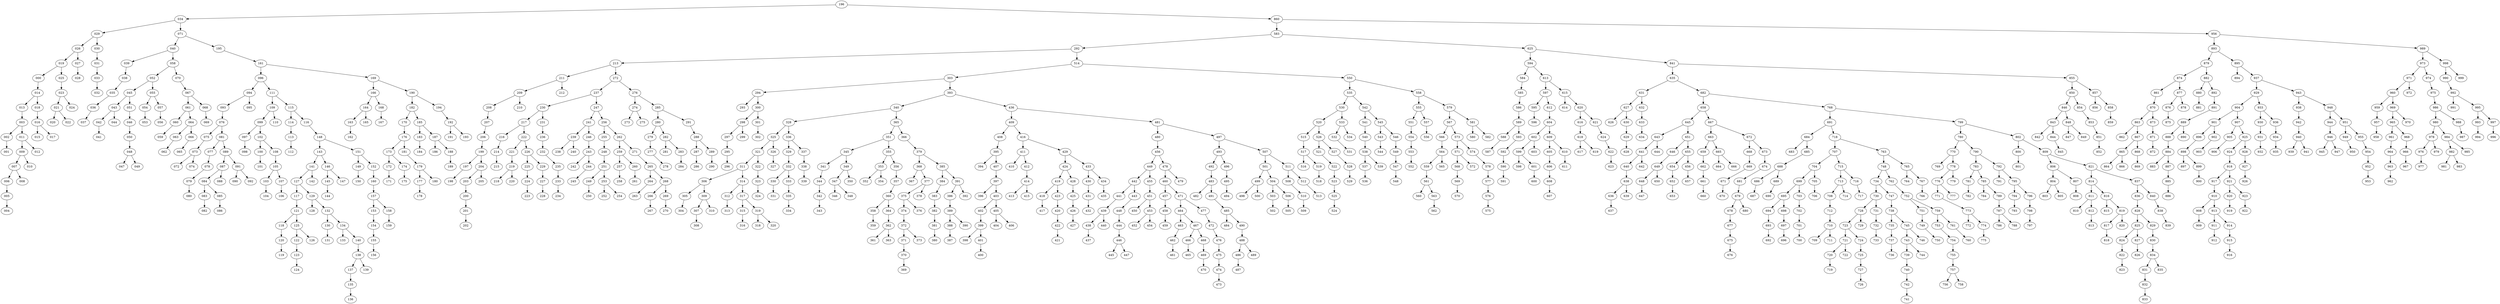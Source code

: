 digraph BinarySearchTree {
  196;
  196 -> 034;
  034;
  034 -> 029;
  029;
  029 -> 026;
  026;
  026 -> 019;
  019;
  019 -> 000;
  000;
  000 -> 014;
  014;
  014 -> 013;
  013;
  013 -> 003;
  003;
  003 -> 002;
  002;
  002 -> 001;
  001;
  003 -> 011;
  011;
  011 -> 009;
  009;
  009 -> 007;
  007;
  007 -> 006;
  006;
  006 -> 005;
  005;
  005 -> 004;
  004;
  007 -> 008;
  008;
  009 -> 010;
  010;
  011 -> 012;
  012;
  014 -> 018;
  018;
  018 -> 016;
  016;
  016 -> 015;
  015;
  016 -> 017;
  017;
  019 -> 025;
  025;
  025 -> 023;
  023;
  023 -> 021;
  021;
  021 -> 020;
  020;
  021 -> 022;
  022;
  023 -> 024;
  024;
  026 -> 027;
  027;
  027 -> 028;
  028;
  029 -> 030;
  030;
  030 -> 031;
  031;
  031 -> 033;
  033;
  033 -> 032;
  032;
  034 -> 071;
  071;
  071 -> 040;
  040;
  040 -> 039;
  039;
  039 -> 038;
  038;
  038 -> 035;
  035;
  035 -> 036;
  036;
  036 -> 037;
  037;
  040 -> 058;
  058;
  058 -> 052;
  052;
  052 -> 045;
  045;
  045 -> 043;
  043;
  043 -> 042;
  042;
  042 -> 041;
  041;
  043 -> 044;
  044;
  045 -> 051;
  051;
  051 -> 046;
  046;
  046 -> 050;
  050;
  050 -> 048;
  048;
  048 -> 047;
  047;
  048 -> 049;
  049;
  052 -> 055;
  055;
  055 -> 054;
  054;
  054 -> 053;
  053;
  055 -> 057;
  057;
  057 -> 056;
  056;
  058 -> 070;
  070;
  070 -> 067;
  067;
  067 -> 061;
  061;
  061 -> 060;
  060;
  060 -> 059;
  059;
  061 -> 064;
  064;
  064 -> 063;
  063;
  063 -> 062;
  062;
  064 -> 066;
  066;
  066 -> 065;
  065;
  067 -> 068;
  068;
  068 -> 069;
  069;
  071 -> 195;
  195;
  195 -> 161;
  161;
  161 -> 096;
  096;
  096 -> 094;
  094;
  094 -> 093;
  093;
  093 -> 076;
  076;
  076 -> 075;
  075;
  075 -> 073;
  073;
  073 -> 072;
  072;
  073 -> 074;
  074;
  076 -> 081;
  081;
  081 -> 077;
  077;
  077 -> 078;
  078;
  078 -> 079;
  079;
  079 -> 080;
  080;
  081 -> 089;
  089;
  089 -> 087;
  087;
  087 -> 084;
  084;
  084 -> 083;
  083;
  083 -> 082;
  082;
  084 -> 085;
  085;
  085 -> 086;
  086;
  087 -> 088;
  088;
  089 -> 091;
  091;
  091 -> 090;
  090;
  091 -> 092;
  092;
  094 -> 095;
  095;
  096 -> 111;
  111;
  111 -> 109;
  109;
  109 -> 099;
  099;
  099 -> 097;
  097;
  097 -> 098;
  098;
  099 -> 102;
  102;
  102 -> 100;
  100;
  100 -> 101;
  101;
  102 -> 108;
  108;
  108 -> 105;
  105;
  105 -> 103;
  103;
  103 -> 104;
  104;
  105 -> 107;
  107;
  107 -> 106;
  106;
  109 -> 110;
  110;
  111 -> 115;
  115;
  115 -> 114;
  114;
  114 -> 113;
  113;
  113 -> 112;
  112;
  115 -> 116;
  116;
  116 -> 148;
  148;
  148 -> 143;
  143;
  143 -> 141;
  141;
  141 -> 127;
  127;
  127 -> 117;
  117;
  117 -> 121;
  121;
  121 -> 118;
  118;
  118 -> 120;
  120;
  120 -> 119;
  119;
  121 -> 125;
  125;
  125 -> 122;
  122;
  122 -> 123;
  123;
  123 -> 124;
  124;
  125 -> 126;
  126;
  127 -> 129;
  129;
  129 -> 128;
  128;
  129 -> 132;
  132;
  132 -> 130;
  130;
  130 -> 131;
  131;
  132 -> 134;
  134;
  134 -> 133;
  133;
  134 -> 140;
  140;
  140 -> 138;
  138;
  138 -> 137;
  137;
  137 -> 135;
  135;
  135 -> 136;
  136;
  138 -> 139;
  139;
  141 -> 142;
  142;
  143 -> 146;
  146;
  146 -> 145;
  145;
  145 -> 144;
  144;
  146 -> 147;
  147;
  148 -> 151;
  151;
  151 -> 149;
  149;
  149 -> 150;
  150;
  151 -> 152;
  152;
  152 -> 160;
  160;
  160 -> 157;
  157;
  157 -> 153;
  153;
  153 -> 154;
  154;
  154 -> 155;
  155;
  155 -> 156;
  156;
  157 -> 158;
  158;
  158 -> 159;
  159;
  161 -> 169;
  169;
  169 -> 166;
  166;
  166 -> 164;
  164;
  164 -> 163;
  163;
  163 -> 162;
  162;
  164 -> 165;
  165;
  166 -> 168;
  168;
  168 -> 167;
  167;
  169 -> 190;
  190;
  190 -> 182;
  182;
  182 -> 170;
  170;
  170 -> 176;
  176;
  176 -> 173;
  173;
  173 -> 172;
  172;
  172 -> 171;
  171;
  173 -> 174;
  174;
  174 -> 175;
  175;
  176 -> 181;
  181;
  181 -> 179;
  179;
  179 -> 177;
  177;
  177 -> 178;
  178;
  179 -> 180;
  180;
  182 -> 185;
  185;
  185 -> 183;
  183;
  183 -> 184;
  184;
  185 -> 187;
  187;
  187 -> 186;
  186;
  187 -> 188;
  188;
  188 -> 189;
  189;
  190 -> 194;
  194;
  194 -> 192;
  192;
  192 -> 191;
  191;
  192 -> 193;
  193;
  196 -> 860;
  860;
  860 -> 583;
  583;
  583 -> 292;
  292;
  292 -> 213;
  213;
  213 -> 211;
  211;
  211 -> 209;
  209;
  209 -> 208;
  208;
  208 -> 207;
  207;
  207 -> 206;
  206;
  206 -> 199;
  199;
  199 -> 197;
  197;
  197 -> 198;
  198;
  199 -> 204;
  204;
  204 -> 203;
  203;
  203 -> 200;
  200;
  200 -> 201;
  201;
  201 -> 202;
  202;
  204 -> 205;
  205;
  209 -> 210;
  210;
  211 -> 212;
  212;
  213 -> 272;
  272;
  272 -> 237;
  237;
  237 -> 230;
  230;
  230 -> 217;
  217;
  217 -> 216;
  216;
  216 -> 214;
  214;
  214 -> 215;
  215;
  217 -> 222;
  222;
  222 -> 221;
  221;
  221 -> 219;
  219;
  219 -> 218;
  218;
  219 -> 220;
  220;
  222 -> 226;
  226;
  226 -> 225;
  225;
  225 -> 224;
  224;
  224 -> 223;
  223;
  226 -> 229;
  229;
  229 -> 227;
  227;
  227 -> 228;
  228;
  230 -> 231;
  231;
  231 -> 236;
  236;
  236 -> 232;
  232;
  232 -> 235;
  235;
  235 -> 233;
  233;
  233 -> 234;
  234;
  237 -> 247;
  247;
  247 -> 241;
  241;
  241 -> 239;
  239;
  239 -> 238;
  238;
  239 -> 240;
  240;
  241 -> 246;
  246;
  246 -> 243;
  243;
  243 -> 242;
  242;
  243 -> 244;
  244;
  244 -> 245;
  245;
  247 -> 256;
  256;
  256 -> 255;
  255;
  255 -> 248;
  248;
  248 -> 251;
  251;
  251 -> 249;
  249;
  249 -> 250;
  250;
  251 -> 253;
  253;
  253 -> 252;
  252;
  253 -> 254;
  254;
  256 -> 262;
  262;
  262 -> 259;
  259;
  259 -> 257;
  257;
  257 -> 258;
  258;
  259 -> 260;
  260;
  260 -> 261;
  261;
  262 -> 271;
  271;
  271 -> 265;
  265;
  265 -> 264;
  264;
  264 -> 263;
  263;
  265 -> 268;
  268;
  268 -> 266;
  266;
  266 -> 267;
  267;
  268 -> 269;
  269;
  269 -> 270;
  270;
  272 -> 276;
  276;
  276 -> 274;
  274;
  274 -> 273;
  273;
  274 -> 275;
  275;
  276 -> 285;
  285;
  285 -> 280;
  280;
  280 -> 279;
  279;
  279 -> 277;
  277;
  277 -> 278;
  278;
  280 -> 282;
  282;
  282 -> 281;
  281;
  282 -> 283;
  283;
  283 -> 284;
  284;
  285 -> 291;
  291;
  291 -> 288;
  288;
  288 -> 287;
  287;
  287 -> 286;
  286;
  288 -> 289;
  289;
  289 -> 290;
  290;
  292 -> 514;
  514;
  514 -> 303;
  303;
  303 -> 294;
  294;
  294 -> 293;
  293;
  294 -> 300;
  300;
  300 -> 298;
  298;
  298 -> 297;
  297;
  297 -> 295;
  295;
  295 -> 296;
  296;
  298 -> 299;
  299;
  300 -> 301;
  301;
  301 -> 302;
  302;
  303 -> 393;
  393;
  393 -> 340;
  340;
  340 -> 328;
  328;
  328 -> 325;
  325;
  325 -> 321;
  321;
  321 -> 311;
  311;
  311 -> 306;
  306;
  306 -> 305;
  305;
  305 -> 304;
  304;
  306 -> 309;
  309;
  309 -> 307;
  307;
  307 -> 308;
  308;
  309 -> 310;
  310;
  311 -> 314;
  314;
  314 -> 312;
  312;
  312 -> 313;
  313;
  314 -> 317;
  317;
  317 -> 315;
  315;
  315 -> 316;
  316;
  317 -> 319;
  319;
  319 -> 318;
  318;
  319 -> 320;
  320;
  321 -> 322;
  322;
  322 -> 323;
  323;
  323 -> 324;
  324;
  325 -> 326;
  326;
  326 -> 327;
  327;
  328 -> 336;
  336;
  336 -> 329;
  329;
  329 -> 332;
  332;
  332 -> 330;
  330;
  330 -> 331;
  331;
  332 -> 333;
  333;
  333 -> 335;
  335;
  335 -> 334;
  334;
  336 -> 337;
  337;
  337 -> 338;
  338;
  338 -> 339;
  339;
  340 -> 365;
  365;
  365 -> 351;
  351;
  351 -> 345;
  345;
  345 -> 341;
  341;
  341 -> 344;
  344;
  344 -> 342;
  342;
  342 -> 343;
  343;
  345 -> 349;
  349;
  349 -> 347;
  347;
  347 -> 346;
  346;
  347 -> 348;
  348;
  349 -> 350;
  350;
  351 -> 355;
  355;
  355 -> 353;
  353;
  353 -> 352;
  352;
  353 -> 354;
  354;
  355 -> 356;
  356;
  356 -> 357;
  357;
  357 -> 360;
  360;
  360 -> 358;
  358;
  358 -> 359;
  359;
  360 -> 364;
  364;
  364 -> 362;
  362;
  362 -> 361;
  361;
  362 -> 363;
  363;
  365 -> 366;
  366;
  366 -> 379;
  379;
  379 -> 368;
  368;
  368 -> 367;
  367;
  368 -> 377;
  377;
  377 -> 375;
  375;
  375 -> 374;
  374;
  374 -> 372;
  372;
  372 -> 371;
  371;
  371 -> 370;
  370;
  370 -> 369;
  369;
  372 -> 373;
  373;
  375 -> 376;
  376;
  377 -> 378;
  378;
  379 -> 385;
  385;
  385 -> 384;
  384;
  384 -> 383;
  383;
  383 -> 382;
  382;
  382 -> 381;
  381;
  381 -> 380;
  380;
  385 -> 391;
  391;
  391 -> 386;
  386;
  386 -> 389;
  389;
  389 -> 388;
  388;
  388 -> 387;
  387;
  389 -> 390;
  390;
  391 -> 392;
  392;
  393 -> 436;
  436;
  436 -> 409;
  409;
  409 -> 408;
  408;
  408 -> 395;
  395;
  395 -> 394;
  394;
  395 -> 407;
  407;
  407 -> 397;
  397;
  397 -> 396;
  396;
  397 -> 403;
  403;
  403 -> 402;
  402;
  402 -> 399;
  399;
  399 -> 398;
  398;
  399 -> 401;
  401;
  401 -> 400;
  400;
  403 -> 405;
  405;
  405 -> 404;
  404;
  405 -> 406;
  406;
  409 -> 416;
  416;
  416 -> 411;
  411;
  411 -> 410;
  410;
  411 -> 412;
  412;
  412 -> 414;
  414;
  414 -> 413;
  413;
  414 -> 415;
  415;
  416 -> 429;
  429;
  429 -> 424;
  424;
  424 -> 419;
  419;
  419 -> 418;
  418;
  418 -> 417;
  417;
  419 -> 423;
  423;
  423 -> 420;
  420;
  420 -> 422;
  422;
  422 -> 421;
  421;
  424 -> 428;
  428;
  428 -> 425;
  425;
  425 -> 426;
  426;
  426 -> 427;
  427;
  429 -> 433;
  433;
  433 -> 430;
  430;
  430 -> 431;
  431;
  431 -> 432;
  432;
  433 -> 434;
  434;
  434 -> 435;
  435;
  436 -> 481;
  481;
  481 -> 480;
  480;
  480 -> 456;
  456;
  456 -> 449;
  449;
  449 -> 442;
  442;
  442 -> 441;
  441;
  441 -> 439;
  439;
  439 -> 438;
  438;
  438 -> 437;
  437;
  439 -> 440;
  440;
  442 -> 443;
  443;
  443 -> 448;
  448;
  448 -> 444;
  444;
  444 -> 446;
  446;
  446 -> 445;
  445;
  446 -> 447;
  447;
  449 -> 455;
  455;
  455 -> 451;
  451;
  451 -> 450;
  450;
  451 -> 453;
  453;
  453 -> 452;
  452;
  453 -> 454;
  454;
  456 -> 478;
  478;
  478 -> 460;
  460;
  460 -> 457;
  457;
  457 -> 458;
  458;
  458 -> 459;
  459;
  460 -> 471;
  471;
  471 -> 464;
  464;
  464 -> 463;
  463;
  463 -> 462;
  462;
  462 -> 461;
  461;
  464 -> 467;
  467;
  467 -> 466;
  466;
  466 -> 465;
  465;
  467 -> 468;
  468;
  468 -> 469;
  469;
  469 -> 470;
  470;
  471 -> 477;
  477;
  477 -> 472;
  472;
  472 -> 476;
  476;
  476 -> 475;
  475;
  475 -> 474;
  474;
  474 -> 473;
  473;
  478 -> 479;
  479;
  481 -> 497;
  497;
  497 -> 493;
  493;
  493 -> 492;
  492;
  492 -> 483;
  483;
  483 -> 482;
  482;
  483 -> 491;
  491;
  491 -> 485;
  485;
  485 -> 484;
  484;
  485 -> 490;
  490;
  490 -> 488;
  488;
  488 -> 486;
  486;
  486 -> 487;
  487;
  488 -> 489;
  489;
  493 -> 496;
  496;
  496 -> 495;
  495;
  495 -> 494;
  494;
  497 -> 507;
  507;
  507 -> 501;
  501;
  501 -> 499;
  499;
  499 -> 498;
  498;
  499 -> 500;
  500;
  501 -> 504;
  504;
  504 -> 503;
  503;
  503 -> 502;
  502;
  504 -> 506;
  506;
  506 -> 505;
  505;
  507 -> 511;
  511;
  511 -> 508;
  508;
  508 -> 510;
  510;
  510 -> 509;
  509;
  511 -> 512;
  512;
  512 -> 513;
  513;
  514 -> 550;
  550;
  550 -> 535;
  535;
  535 -> 530;
  530;
  530 -> 520;
  520;
  520 -> 515;
  515;
  515 -> 517;
  517;
  517 -> 516;
  516;
  517 -> 519;
  519;
  519 -> 518;
  518;
  520 -> 526;
  526;
  526 -> 521;
  521;
  521 -> 522;
  522;
  522 -> 523;
  523;
  523 -> 525;
  525;
  525 -> 524;
  524;
  526 -> 527;
  527;
  527 -> 528;
  528;
  528 -> 529;
  529;
  530 -> 533;
  533;
  533 -> 532;
  532;
  532 -> 531;
  531;
  533 -> 534;
  534;
  535 -> 542;
  542;
  542 -> 541;
  541;
  541 -> 540;
  540;
  540 -> 538;
  538;
  538 -> 537;
  537;
  537 -> 536;
  536;
  538 -> 539;
  539;
  542 -> 545;
  545;
  545 -> 543;
  543;
  543 -> 544;
  544;
  545 -> 546;
  546;
  546 -> 549;
  549;
  549 -> 547;
  547;
  547 -> 548;
  548;
  550 -> 558;
  558;
  558 -> 555;
  555;
  555 -> 551;
  551;
  551 -> 554;
  554;
  554 -> 553;
  553;
  553 -> 552;
  552;
  555 -> 557;
  557;
  557 -> 556;
  556;
  558 -> 579;
  579;
  579 -> 567;
  567;
  567 -> 566;
  566;
  566 -> 564;
  564;
  564 -> 559;
  559;
  559 -> 561;
  561;
  561 -> 560;
  560;
  561 -> 563;
  563;
  563 -> 562;
  562;
  564 -> 565;
  565;
  567 -> 573;
  573;
  573 -> 571;
  571;
  571 -> 568;
  568;
  568 -> 569;
  569;
  569 -> 570;
  570;
  571 -> 572;
  572;
  573 -> 574;
  574;
  574 -> 578;
  578;
  578 -> 577;
  577;
  577 -> 576;
  576;
  576 -> 575;
  575;
  579 -> 581;
  581;
  581 -> 580;
  580;
  581 -> 582;
  582;
  583 -> 625;
  625;
  625 -> 594;
  594;
  594 -> 584;
  584;
  584 -> 585;
  585;
  585 -> 586;
  586;
  586 -> 589;
  589;
  589 -> 588;
  588;
  588 -> 587;
  587;
  589 -> 593;
  593;
  593 -> 592;
  592;
  592 -> 590;
  590;
  590 -> 591;
  591;
  594 -> 613;
  613;
  613 -> 597;
  597;
  597 -> 595;
  595;
  595 -> 596;
  596;
  597 -> 612;
  612;
  612 -> 604;
  604;
  604 -> 602;
  602;
  602 -> 599;
  599;
  599 -> 598;
  598;
  599 -> 601;
  601;
  601 -> 600;
  600;
  602 -> 603;
  603;
  604 -> 609;
  609;
  609 -> 605;
  605;
  605 -> 606;
  606;
  606 -> 608;
  608;
  608 -> 607;
  607;
  609 -> 610;
  610;
  610 -> 611;
  611;
  613 -> 615;
  615;
  615 -> 614;
  614;
  615 -> 620;
  620;
  620 -> 616;
  616;
  616 -> 618;
  618;
  618 -> 617;
  617;
  618 -> 619;
  619;
  620 -> 621;
  621;
  621 -> 624;
  624;
  624 -> 622;
  622;
  622 -> 623;
  623;
  625 -> 841;
  841;
  841 -> 635;
  635;
  635 -> 631;
  631;
  631 -> 627;
  627;
  627 -> 626;
  626;
  627 -> 630;
  630;
  630 -> 629;
  629;
  629 -> 628;
  628;
  631 -> 632;
  632;
  632 -> 633;
  633;
  633 -> 634;
  634;
  635 -> 682;
  682;
  682 -> 658;
  658;
  658 -> 645;
  645;
  645 -> 643;
  643;
  643 -> 641;
  641;
  641 -> 640;
  640;
  640 -> 638;
  638;
  638 -> 636;
  636;
  636 -> 637;
  637;
  638 -> 639;
  639;
  641 -> 642;
  642;
  643 -> 644;
  644;
  645 -> 651;
  651;
  651 -> 646;
  646;
  646 -> 649;
  649;
  649 -> 648;
  648;
  648 -> 647;
  647;
  649 -> 650;
  650;
  651 -> 655;
  655;
  655 -> 654;
  654;
  654 -> 652;
  652;
  652 -> 653;
  653;
  655 -> 656;
  656;
  656 -> 657;
  657;
  658 -> 667;
  667;
  667 -> 663;
  663;
  663 -> 659;
  659;
  659 -> 662;
  662;
  662 -> 661;
  661;
  661 -> 660;
  660;
  663 -> 665;
  665;
  665 -> 664;
  664;
  665 -> 666;
  666;
  667 -> 672;
  672;
  672 -> 668;
  668;
  668 -> 669;
  669;
  669 -> 671;
  671;
  671 -> 670;
  670;
  672 -> 673;
  673;
  673 -> 674;
  674;
  674 -> 681;
  681;
  681 -> 679;
  679;
  679 -> 678;
  678;
  678 -> 677;
  677;
  677 -> 675;
  675;
  675 -> 676;
  676;
  679 -> 680;
  680;
  682 -> 768;
  768;
  768 -> 691;
  691;
  691 -> 684;
  684;
  684 -> 683;
  683;
  684 -> 685;
  685;
  685 -> 688;
  688;
  688 -> 686;
  686;
  686 -> 687;
  687;
  688 -> 689;
  689;
  689 -> 690;
  690;
  691 -> 718;
  718;
  718 -> 707;
  707;
  707 -> 704;
  704;
  704 -> 699;
  699;
  699 -> 695;
  695;
  695 -> 694;
  694;
  694 -> 693;
  693;
  693 -> 692;
  692;
  695 -> 698;
  698;
  698 -> 697;
  697;
  697 -> 696;
  696;
  699 -> 703;
  703;
  703 -> 702;
  702;
  702 -> 701;
  701;
  701 -> 700;
  700;
  704 -> 705;
  705;
  705 -> 706;
  706;
  707 -> 715;
  715;
  715 -> 713;
  713;
  713 -> 708;
  708;
  708 -> 712;
  712;
  712 -> 710;
  710;
  710 -> 709;
  709;
  710 -> 711;
  711;
  713 -> 714;
  714;
  715 -> 716;
  716;
  716 -> 717;
  717;
  718 -> 763;
  763;
  763 -> 748;
  748;
  748 -> 734;
  734;
  734 -> 730;
  730;
  730 -> 728;
  728;
  728 -> 723;
  723;
  723 -> 721;
  721;
  721 -> 720;
  720;
  720 -> 719;
  719;
  721 -> 722;
  722;
  723 -> 724;
  724;
  724 -> 725;
  725;
  725 -> 727;
  727;
  727 -> 726;
  726;
  728 -> 729;
  729;
  730 -> 731;
  731;
  731 -> 732;
  732;
  732 -> 733;
  733;
  734 -> 747;
  747;
  747 -> 738;
  738;
  738 -> 735;
  735;
  735 -> 737;
  737;
  737 -> 736;
  736;
  738 -> 745;
  745;
  745 -> 743;
  743;
  743 -> 739;
  739;
  739 -> 740;
  740;
  740 -> 742;
  742;
  742 -> 741;
  741;
  743 -> 744;
  744;
  745 -> 746;
  746;
  748 -> 762;
  762;
  762 -> 752;
  752;
  752 -> 751;
  751;
  751 -> 749;
  749;
  749 -> 750;
  750;
  752 -> 759;
  759;
  759 -> 753;
  753;
  753 -> 754;
  754;
  754 -> 755;
  755;
  755 -> 757;
  757;
  757 -> 756;
  756;
  757 -> 758;
  758;
  759 -> 761;
  761;
  761 -> 760;
  760;
  763 -> 765;
  765;
  765 -> 764;
  764;
  765 -> 767;
  767;
  767 -> 766;
  766;
  768 -> 799;
  799;
  799 -> 780;
  780;
  780 -> 770;
  770;
  770 -> 769;
  769;
  770 -> 778;
  778;
  778 -> 776;
  776;
  776 -> 771;
  771;
  771 -> 773;
  773;
  773 -> 772;
  772;
  773 -> 774;
  774;
  774 -> 775;
  775;
  776 -> 777;
  777;
  778 -> 779;
  779;
  780 -> 790;
  790;
  790 -> 783;
  783;
  783 -> 781;
  781;
  781 -> 782;
  782;
  783 -> 785;
  785;
  785 -> 784;
  784;
  785 -> 789;
  789;
  789 -> 787;
  787;
  787 -> 786;
  786;
  787 -> 788;
  788;
  790 -> 792;
  792;
  792 -> 791;
  791;
  792 -> 795;
  795;
  795 -> 794;
  794;
  794 -> 793;
  793;
  795 -> 796;
  796;
  796 -> 798;
  798;
  798 -> 797;
  797;
  799 -> 802;
  802;
  802 -> 800;
  800;
  800 -> 801;
  801;
  802 -> 809;
  809;
  809 -> 806;
  806;
  806 -> 804;
  804;
  804 -> 803;
  803;
  804 -> 805;
  805;
  806 -> 807;
  807;
  807 -> 808;
  808;
  809 -> 821;
  821;
  821 -> 814;
  814;
  814 -> 811;
  811;
  811 -> 810;
  810;
  811 -> 812;
  812;
  812 -> 813;
  813;
  814 -> 816;
  816;
  816 -> 815;
  815;
  816 -> 819;
  819;
  819 -> 817;
  817;
  817 -> 818;
  818;
  819 -> 820;
  820;
  821 -> 837;
  837;
  837 -> 836;
  836;
  836 -> 828;
  828;
  828 -> 825;
  825;
  825 -> 824;
  824;
  824 -> 822;
  822;
  822 -> 823;
  823;
  825 -> 827;
  827;
  827 -> 826;
  826;
  828 -> 829;
  829;
  829 -> 830;
  830;
  830 -> 834;
  834;
  834 -> 831;
  831;
  831 -> 832;
  832;
  832 -> 833;
  833;
  834 -> 835;
  835;
  837 -> 840;
  840;
  840 -> 838;
  838;
  838 -> 839;
  839;
  841 -> 855;
  855;
  855 -> 850;
  850;
  850 -> 846;
  846;
  846 -> 843;
  843;
  843 -> 842;
  842;
  843 -> 844;
  844;
  844 -> 845;
  845;
  846 -> 848;
  848;
  848 -> 847;
  847;
  848 -> 849;
  849;
  850 -> 854;
  854;
  854 -> 853;
  853;
  853 -> 851;
  851;
  851 -> 852;
  852;
  855 -> 857;
  857;
  857 -> 856;
  856;
  857 -> 858;
  858;
  858 -> 859;
  859;
  860 -> 956;
  956;
  956 -> 893;
  893;
  893 -> 879;
  879;
  879 -> 874;
  874;
  874 -> 861;
  861;
  861 -> 870;
  870;
  870 -> 863;
  863;
  863 -> 862;
  862;
  863 -> 867;
  867;
  867 -> 865;
  865;
  865 -> 864;
  864;
  865 -> 866;
  866;
  867 -> 868;
  868;
  868 -> 869;
  869;
  870 -> 873;
  873;
  873 -> 871;
  871;
  871 -> 872;
  872;
  874 -> 877;
  877;
  877 -> 876;
  876;
  876 -> 875;
  875;
  877 -> 878;
  878;
  879 -> 882;
  882;
  882 -> 880;
  880;
  880 -> 881;
  881;
  882 -> 892;
  892;
  892 -> 891;
  891;
  891 -> 889;
  889;
  889 -> 888;
  888;
  888 -> 884;
  884;
  884 -> 883;
  883;
  884 -> 887;
  887;
  887 -> 885;
  885;
  885 -> 886;
  886;
  889 -> 890;
  890;
  893 -> 895;
  895;
  895 -> 894;
  894;
  895 -> 937;
  937;
  937 -> 929;
  929;
  929 -> 904;
  904;
  904 -> 901;
  901;
  901 -> 896;
  896;
  896 -> 898;
  898;
  898 -> 897;
  897;
  898 -> 899;
  899;
  899 -> 900;
  900;
  901 -> 902;
  902;
  902 -> 903;
  903;
  904 -> 907;
  907;
  907 -> 905;
  905;
  905 -> 906;
  906;
  907 -> 925;
  925;
  925 -> 924;
  924;
  924 -> 918;
  918;
  918 -> 917;
  917;
  917 -> 910;
  910;
  910 -> 908;
  908;
  908 -> 909;
  909;
  910 -> 913;
  913;
  913 -> 911;
  911;
  911 -> 912;
  912;
  913 -> 914;
  914;
  914 -> 915;
  915;
  915 -> 916;
  916;
  918 -> 921;
  921;
  921 -> 920;
  920;
  920 -> 919;
  919;
  921 -> 923;
  923;
  923 -> 922;
  922;
  925 -> 928;
  928;
  928 -> 927;
  927;
  927 -> 926;
  926;
  929 -> 933;
  933;
  933 -> 930;
  930;
  930 -> 931;
  931;
  931 -> 932;
  932;
  933 -> 936;
  936;
  936 -> 934;
  934;
  934 -> 935;
  935;
  937 -> 943;
  943;
  943 -> 938;
  938;
  938 -> 942;
  942;
  942 -> 940;
  940;
  940 -> 939;
  939;
  940 -> 941;
  941;
  943 -> 948;
  948;
  948 -> 944;
  944;
  944 -> 946;
  946;
  946 -> 945;
  945;
  946 -> 947;
  947;
  948 -> 951;
  951;
  951 -> 949;
  949;
  949 -> 950;
  950;
  951 -> 955;
  955;
  955 -> 954;
  954;
  954 -> 952;
  952;
  952 -> 953;
  953;
  956 -> 989;
  989;
  989 -> 973;
  973;
  973 -> 971;
  971;
  971 -> 960;
  960;
  960 -> 959;
  959;
  959 -> 957;
  957;
  957 -> 958;
  958;
  960 -> 969;
  969;
  969 -> 965;
  965;
  965 -> 961;
  961;
  961 -> 964;
  964;
  964 -> 963;
  963;
  963 -> 962;
  962;
  965 -> 968;
  968;
  968 -> 966;
  966;
  966 -> 967;
  967;
  969 -> 970;
  970;
  971 -> 972;
  972;
  973 -> 974;
  974;
  974 -> 975;
  975;
  975 -> 986;
  986;
  986 -> 980;
  980;
  980 -> 978;
  978;
  978 -> 976;
  976;
  976 -> 977;
  977;
  978 -> 979;
  979;
  980 -> 984;
  984;
  984 -> 982;
  982;
  982 -> 981;
  981;
  982 -> 983;
  983;
  984 -> 985;
  985;
  986 -> 988;
  988;
  988 -> 987;
  987;
  989 -> 998;
  998;
  998 -> 990;
  990;
  990 -> 992;
  992;
  992 -> 991;
  991;
  992 -> 995;
  995;
  995 -> 993;
  993;
  993 -> 994;
  994;
  995 -> 997;
  997;
  997 -> 996;
  996;
  998 -> 999;
  999;
}
